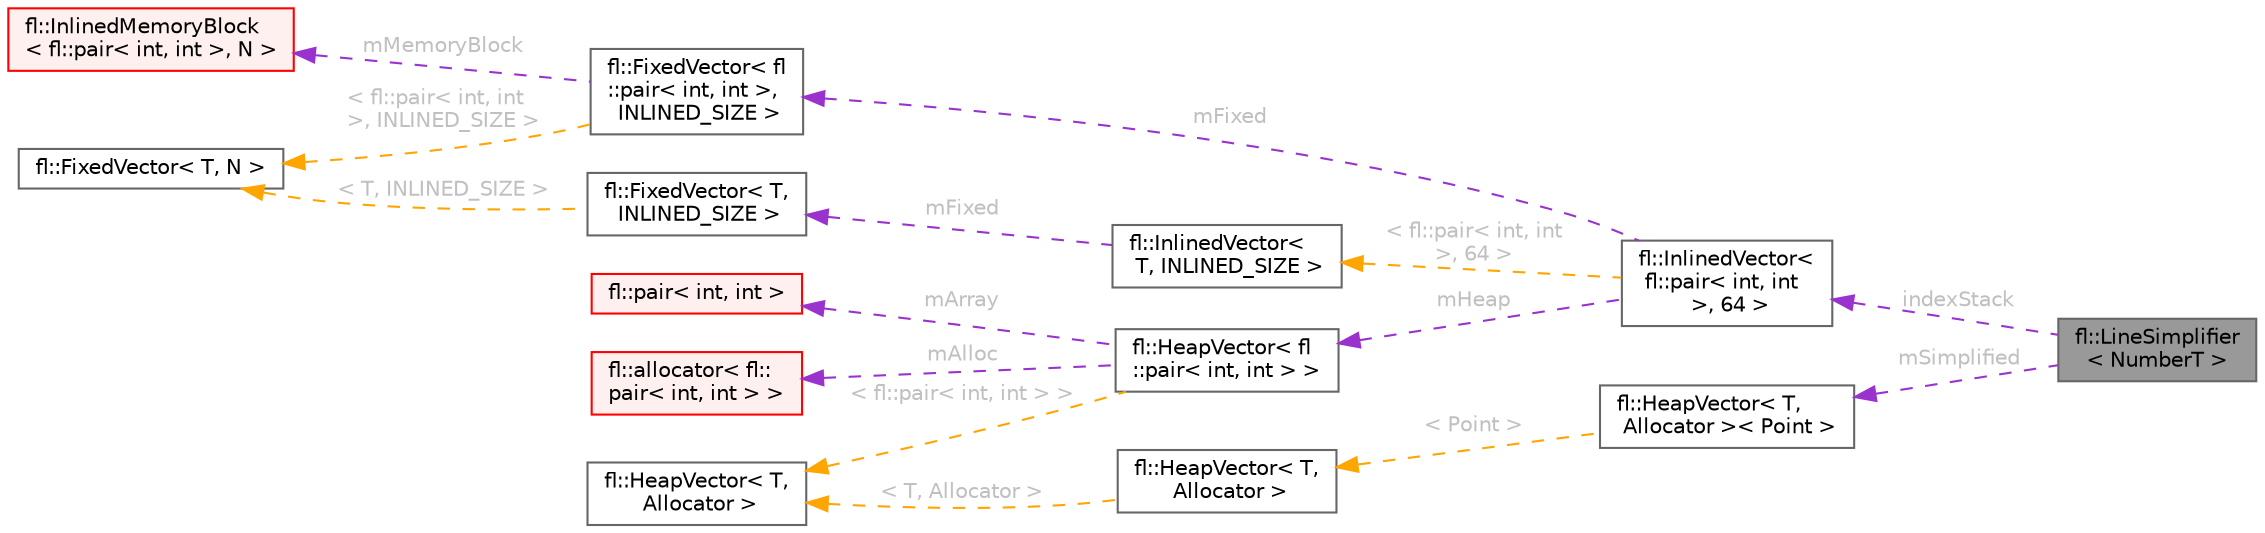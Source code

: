 digraph "fl::LineSimplifier&lt; NumberT &gt;"
{
 // INTERACTIVE_SVG=YES
 // LATEX_PDF_SIZE
  bgcolor="transparent";
  edge [fontname=Helvetica,fontsize=10,labelfontname=Helvetica,labelfontsize=10];
  node [fontname=Helvetica,fontsize=10,shape=box,height=0.2,width=0.4];
  rankdir="LR";
  Node1 [id="Node000001",label="fl::LineSimplifier\l\< NumberT \>",height=0.2,width=0.4,color="gray40", fillcolor="grey60", style="filled", fontcolor="black",tooltip=" "];
  Node2 -> Node1 [id="edge1_Node000001_Node000002",dir="back",color="darkorchid3",style="dashed",tooltip=" ",label=" indexStack",fontcolor="grey" ];
  Node2 [id="Node000002",label="fl::InlinedVector\<\l fl::pair\< int, int\l \>, 64 \>",height=0.2,width=0.4,color="gray40", fillcolor="white", style="filled",URL="$da/d18/classfl_1_1_inlined_vector.html",tooltip=" "];
  Node3 -> Node2 [id="edge2_Node000002_Node000003",dir="back",color="darkorchid3",style="dashed",tooltip=" ",label=" mFixed",fontcolor="grey" ];
  Node3 [id="Node000003",label="fl::FixedVector\< fl\l::pair\< int, int \>,\l INLINED_SIZE \>",height=0.2,width=0.4,color="gray40", fillcolor="white", style="filled",URL="$d3/d73/classfl_1_1_fixed_vector.html",tooltip=" "];
  Node4 -> Node3 [id="edge3_Node000003_Node000004",dir="back",color="darkorchid3",style="dashed",tooltip=" ",label=" mMemoryBlock",fontcolor="grey" ];
  Node4 [id="Node000004",label="fl::InlinedMemoryBlock\l\< fl::pair\< int, int \>, N \>",height=0.2,width=0.4,color="red", fillcolor="#FFF0F0", style="filled",URL="$da/dc5/structfl_1_1_inlined_memory_block.html",tooltip=" "];
  Node6 -> Node3 [id="edge4_Node000003_Node000006",dir="back",color="orange",style="dashed",tooltip=" ",label=" \< fl::pair\< int, int\l \>, INLINED_SIZE \>",fontcolor="grey" ];
  Node6 [id="Node000006",label="fl::FixedVector\< T, N \>",height=0.2,width=0.4,color="gray40", fillcolor="white", style="filled",URL="$d3/d73/classfl_1_1_fixed_vector.html",tooltip=" "];
  Node7 -> Node2 [id="edge5_Node000002_Node000007",dir="back",color="darkorchid3",style="dashed",tooltip=" ",label=" mHeap",fontcolor="grey" ];
  Node7 [id="Node000007",label="fl::HeapVector\< fl\l::pair\< int, int \> \>",height=0.2,width=0.4,color="gray40", fillcolor="white", style="filled",URL="$db/ddd/classfl_1_1_heap_vector.html",tooltip=" "];
  Node8 -> Node7 [id="edge6_Node000007_Node000008",dir="back",color="darkorchid3",style="dashed",tooltip=" ",label=" mArray",fontcolor="grey" ];
  Node8 [id="Node000008",label="fl::pair\< int, int \>",height=0.2,width=0.4,color="red", fillcolor="#FFF0F0", style="filled",URL="$d5/db3/structfl_1_1pair.html",tooltip=" "];
  Node10 -> Node7 [id="edge7_Node000007_Node000010",dir="back",color="darkorchid3",style="dashed",tooltip=" ",label=" mAlloc",fontcolor="grey" ];
  Node10 [id="Node000010",label="fl::allocator\< fl::\lpair\< int, int \> \>",height=0.2,width=0.4,color="red", fillcolor="#FFF0F0", style="filled",URL="$d8/dcd/classfl_1_1allocator.html",tooltip=" "];
  Node12 -> Node7 [id="edge8_Node000007_Node000012",dir="back",color="orange",style="dashed",tooltip=" ",label=" \< fl::pair\< int, int \> \>",fontcolor="grey" ];
  Node12 [id="Node000012",label="fl::HeapVector\< T,\l Allocator \>",height=0.2,width=0.4,color="gray40", fillcolor="white", style="filled",URL="$db/ddd/classfl_1_1_heap_vector.html",tooltip=" "];
  Node13 -> Node2 [id="edge9_Node000002_Node000013",dir="back",color="orange",style="dashed",tooltip=" ",label=" \< fl::pair\< int, int\l \>, 64 \>",fontcolor="grey" ];
  Node13 [id="Node000013",label="fl::InlinedVector\<\l T, INLINED_SIZE \>",height=0.2,width=0.4,color="gray40", fillcolor="white", style="filled",URL="$da/d18/classfl_1_1_inlined_vector.html",tooltip=" "];
  Node14 -> Node13 [id="edge10_Node000013_Node000014",dir="back",color="darkorchid3",style="dashed",tooltip=" ",label=" mFixed",fontcolor="grey" ];
  Node14 [id="Node000014",label="fl::FixedVector\< T,\l INLINED_SIZE \>",height=0.2,width=0.4,color="gray40", fillcolor="white", style="filled",URL="$d3/d73/classfl_1_1_fixed_vector.html",tooltip=" "];
  Node6 -> Node14 [id="edge11_Node000014_Node000006",dir="back",color="orange",style="dashed",tooltip=" ",label=" \< T, INLINED_SIZE \>",fontcolor="grey" ];
  Node15 -> Node1 [id="edge12_Node000001_Node000015",dir="back",color="darkorchid3",style="dashed",tooltip=" ",label=" mSimplified",fontcolor="grey" ];
  Node15 [id="Node000015",label="fl::HeapVector\< T,\l Allocator \>\< Point \>",height=0.2,width=0.4,color="gray40", fillcolor="white", style="filled",URL="$db/ddd/classfl_1_1_heap_vector.html",tooltip=" "];
  Node16 -> Node15 [id="edge13_Node000015_Node000016",dir="back",color="orange",style="dashed",tooltip=" ",label=" \< Point \>",fontcolor="grey" ];
  Node16 [id="Node000016",label="fl::HeapVector\< T,\l Allocator \>",height=0.2,width=0.4,color="gray40", fillcolor="white", style="filled",URL="$db/ddd/classfl_1_1_heap_vector.html",tooltip=" "];
  Node12 -> Node16 [id="edge14_Node000016_Node000012",dir="back",color="orange",style="dashed",tooltip=" ",label=" \< T, Allocator \>",fontcolor="grey" ];
}
